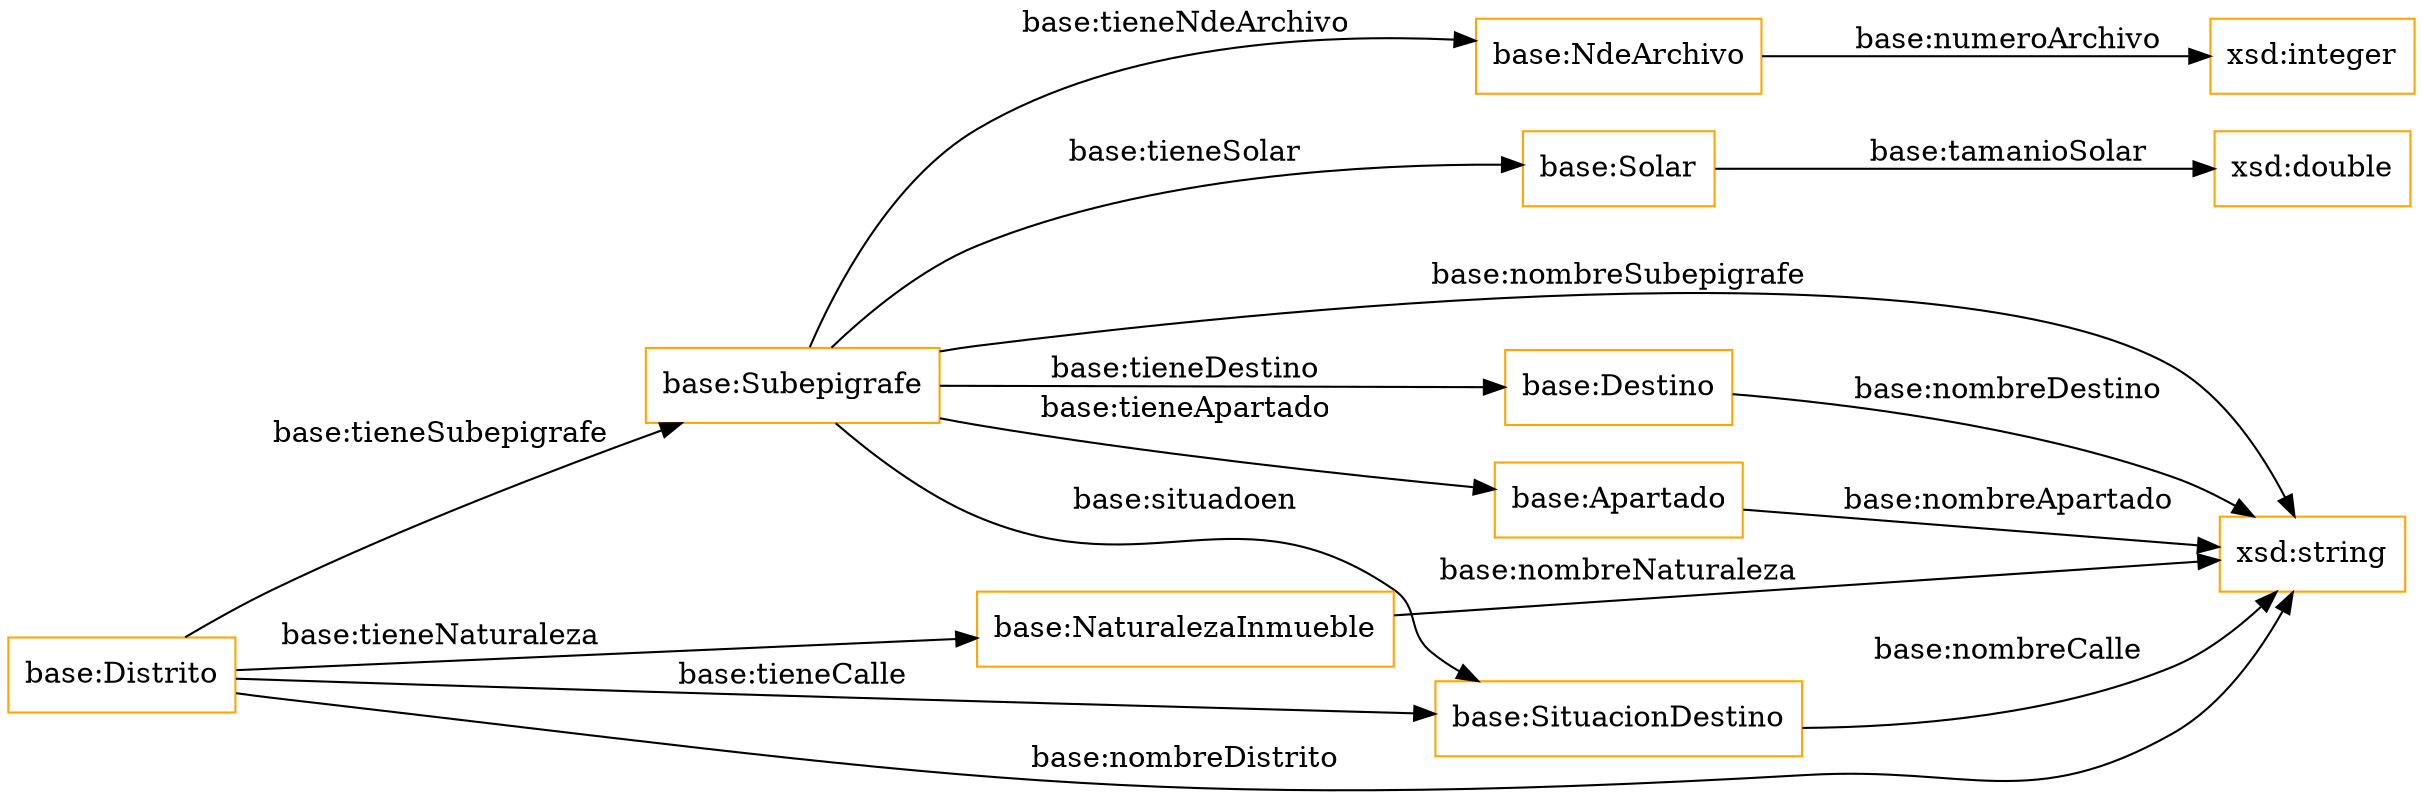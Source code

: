 digraph ar2dtool_diagram { 
rankdir=LR;
size="1501"
node [shape = rectangle, color="orange"]; "base:Subepigrafe" "base:Solar" "base:SituacionDestino" "base:NdeArchivo" "base:NaturalezaInmueble" "base:Distrito" "base:Destino" "base:Apartado" ; /*classes style*/
	"base:Subepigrafe" -> "base:NdeArchivo" [ label = "base:tieneNdeArchivo" ];
	"base:Apartado" -> "xsd:string" [ label = "base:nombreApartado" ];
	"base:NaturalezaInmueble" -> "xsd:string" [ label = "base:nombreNaturaleza" ];
	"base:Subepigrafe" -> "base:Solar" [ label = "base:tieneSolar" ];
	"base:SituacionDestino" -> "xsd:string" [ label = "base:nombreCalle" ];
	"base:Distrito" -> "base:NaturalezaInmueble" [ label = "base:tieneNaturaleza" ];
	"base:Subepigrafe" -> "xsd:string" [ label = "base:nombreSubepigrafe" ];
	"base:Distrito" -> "base:SituacionDestino" [ label = "base:tieneCalle" ];
	"base:Solar" -> "xsd:double" [ label = "base:tamanioSolar" ];
	"base:Destino" -> "xsd:string" [ label = "base:nombreDestino" ];
	"base:Distrito" -> "xsd:string" [ label = "base:nombreDistrito" ];
	"base:Subepigrafe" -> "base:Apartado" [ label = "base:tieneApartado" ];
	"base:NdeArchivo" -> "xsd:integer" [ label = "base:numeroArchivo" ];
	"base:Distrito" -> "base:Subepigrafe" [ label = "base:tieneSubepigrafe" ];
	"base:Subepigrafe" -> "base:Destino" [ label = "base:tieneDestino" ];
	"base:Subepigrafe" -> "base:SituacionDestino" [ label = "base:situadoen" ];

}
